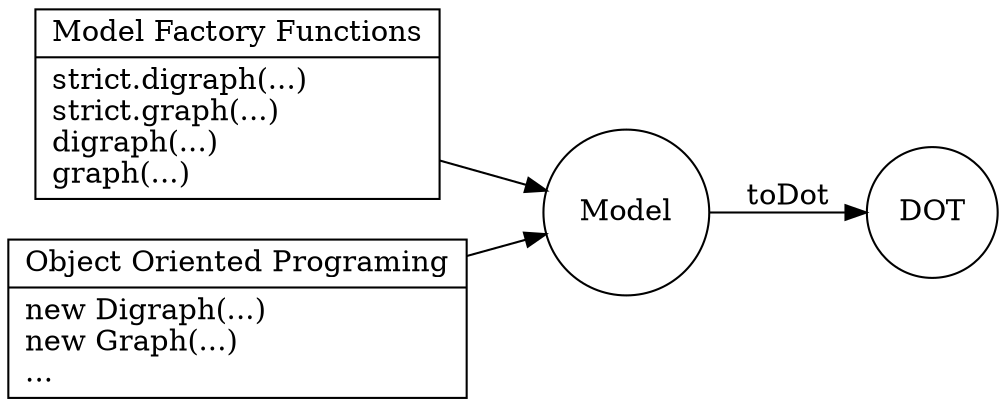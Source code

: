 digraph state_machine {
  rankdir = LR;
  node [ shape = circle ]

  // { rank = same; builder_fn; Model; DOT; }

  builder_fn [
    shape = record,
    label = "{{Model Factory Functions | strict.digraph(...)\lstrict.graph(...)\ldigraph(...)\lgraph(...)\l}}"
  ]

  oop [
    shape = record,
    label = "{{Object Oriented Programing | new Digraph(...)\lnew Graph(...)\l...\l}}"
  ]

  {builder_fn, oop} -> Model;

  Model -> DOT [ label = "toDot" ]
}
